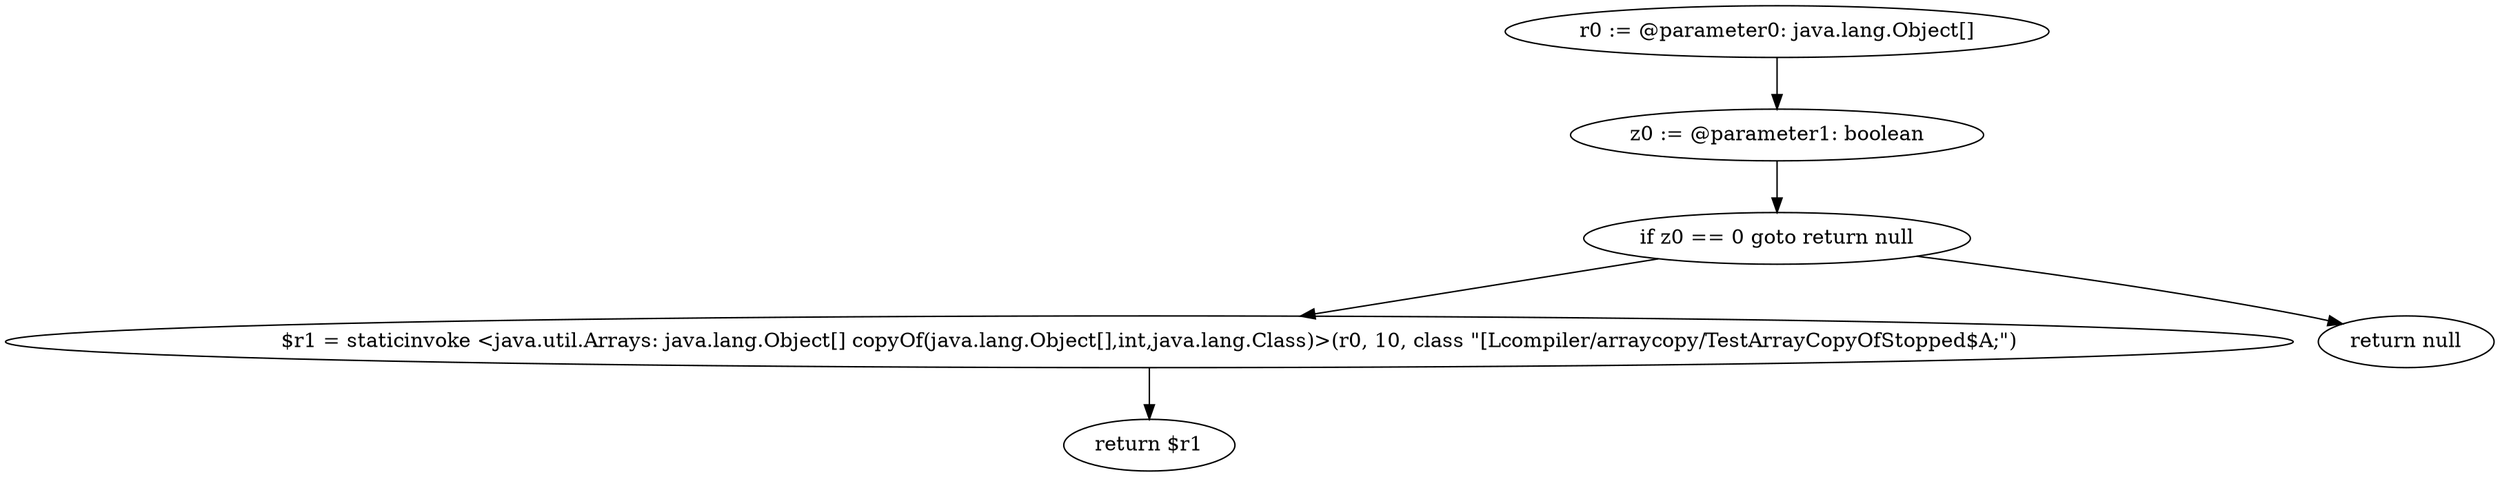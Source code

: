 digraph "unitGraph" {
    "r0 := @parameter0: java.lang.Object[]"
    "z0 := @parameter1: boolean"
    "if z0 == 0 goto return null"
    "$r1 = staticinvoke <java.util.Arrays: java.lang.Object[] copyOf(java.lang.Object[],int,java.lang.Class)>(r0, 10, class \"[Lcompiler/arraycopy/TestArrayCopyOfStopped$A;\")"
    "return $r1"
    "return null"
    "r0 := @parameter0: java.lang.Object[]"->"z0 := @parameter1: boolean";
    "z0 := @parameter1: boolean"->"if z0 == 0 goto return null";
    "if z0 == 0 goto return null"->"$r1 = staticinvoke <java.util.Arrays: java.lang.Object[] copyOf(java.lang.Object[],int,java.lang.Class)>(r0, 10, class \"[Lcompiler/arraycopy/TestArrayCopyOfStopped$A;\")";
    "if z0 == 0 goto return null"->"return null";
    "$r1 = staticinvoke <java.util.Arrays: java.lang.Object[] copyOf(java.lang.Object[],int,java.lang.Class)>(r0, 10, class \"[Lcompiler/arraycopy/TestArrayCopyOfStopped$A;\")"->"return $r1";
}
